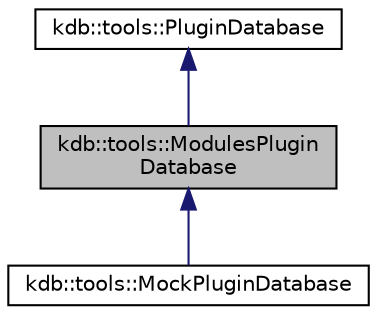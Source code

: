 digraph "kdb::tools::ModulesPluginDatabase"
{
 // LATEX_PDF_SIZE
  edge [fontname="Helvetica",fontsize="10",labelfontname="Helvetica",labelfontsize="10"];
  node [fontname="Helvetica",fontsize="10",shape=record];
  Node0 [label="kdb::tools::ModulesPlugin\lDatabase",height=0.2,width=0.4,color="black", fillcolor="grey75", style="filled", fontcolor="black",tooltip="A plugin database that works with installed modules."];
  Node1 -> Node0 [dir="back",color="midnightblue",fontsize="10",style="solid",fontname="Helvetica"];
  Node1 [label="kdb::tools::PluginDatabase",height=0.2,width=0.4,color="black", fillcolor="white", style="filled",URL="$classkdb_1_1tools_1_1PluginDatabase.html",tooltip="Loads all plugins and allows us to query them."];
  Node0 -> Node2 [dir="back",color="midnightblue",fontsize="10",style="solid",fontname="Helvetica"];
  Node2 [label="kdb::tools::MockPluginDatabase",height=0.2,width=0.4,color="black", fillcolor="white", style="filled",URL="$classkdb_1_1tools_1_1MockPluginDatabase.html",tooltip="A plugin database that works with added fake data."];
}
